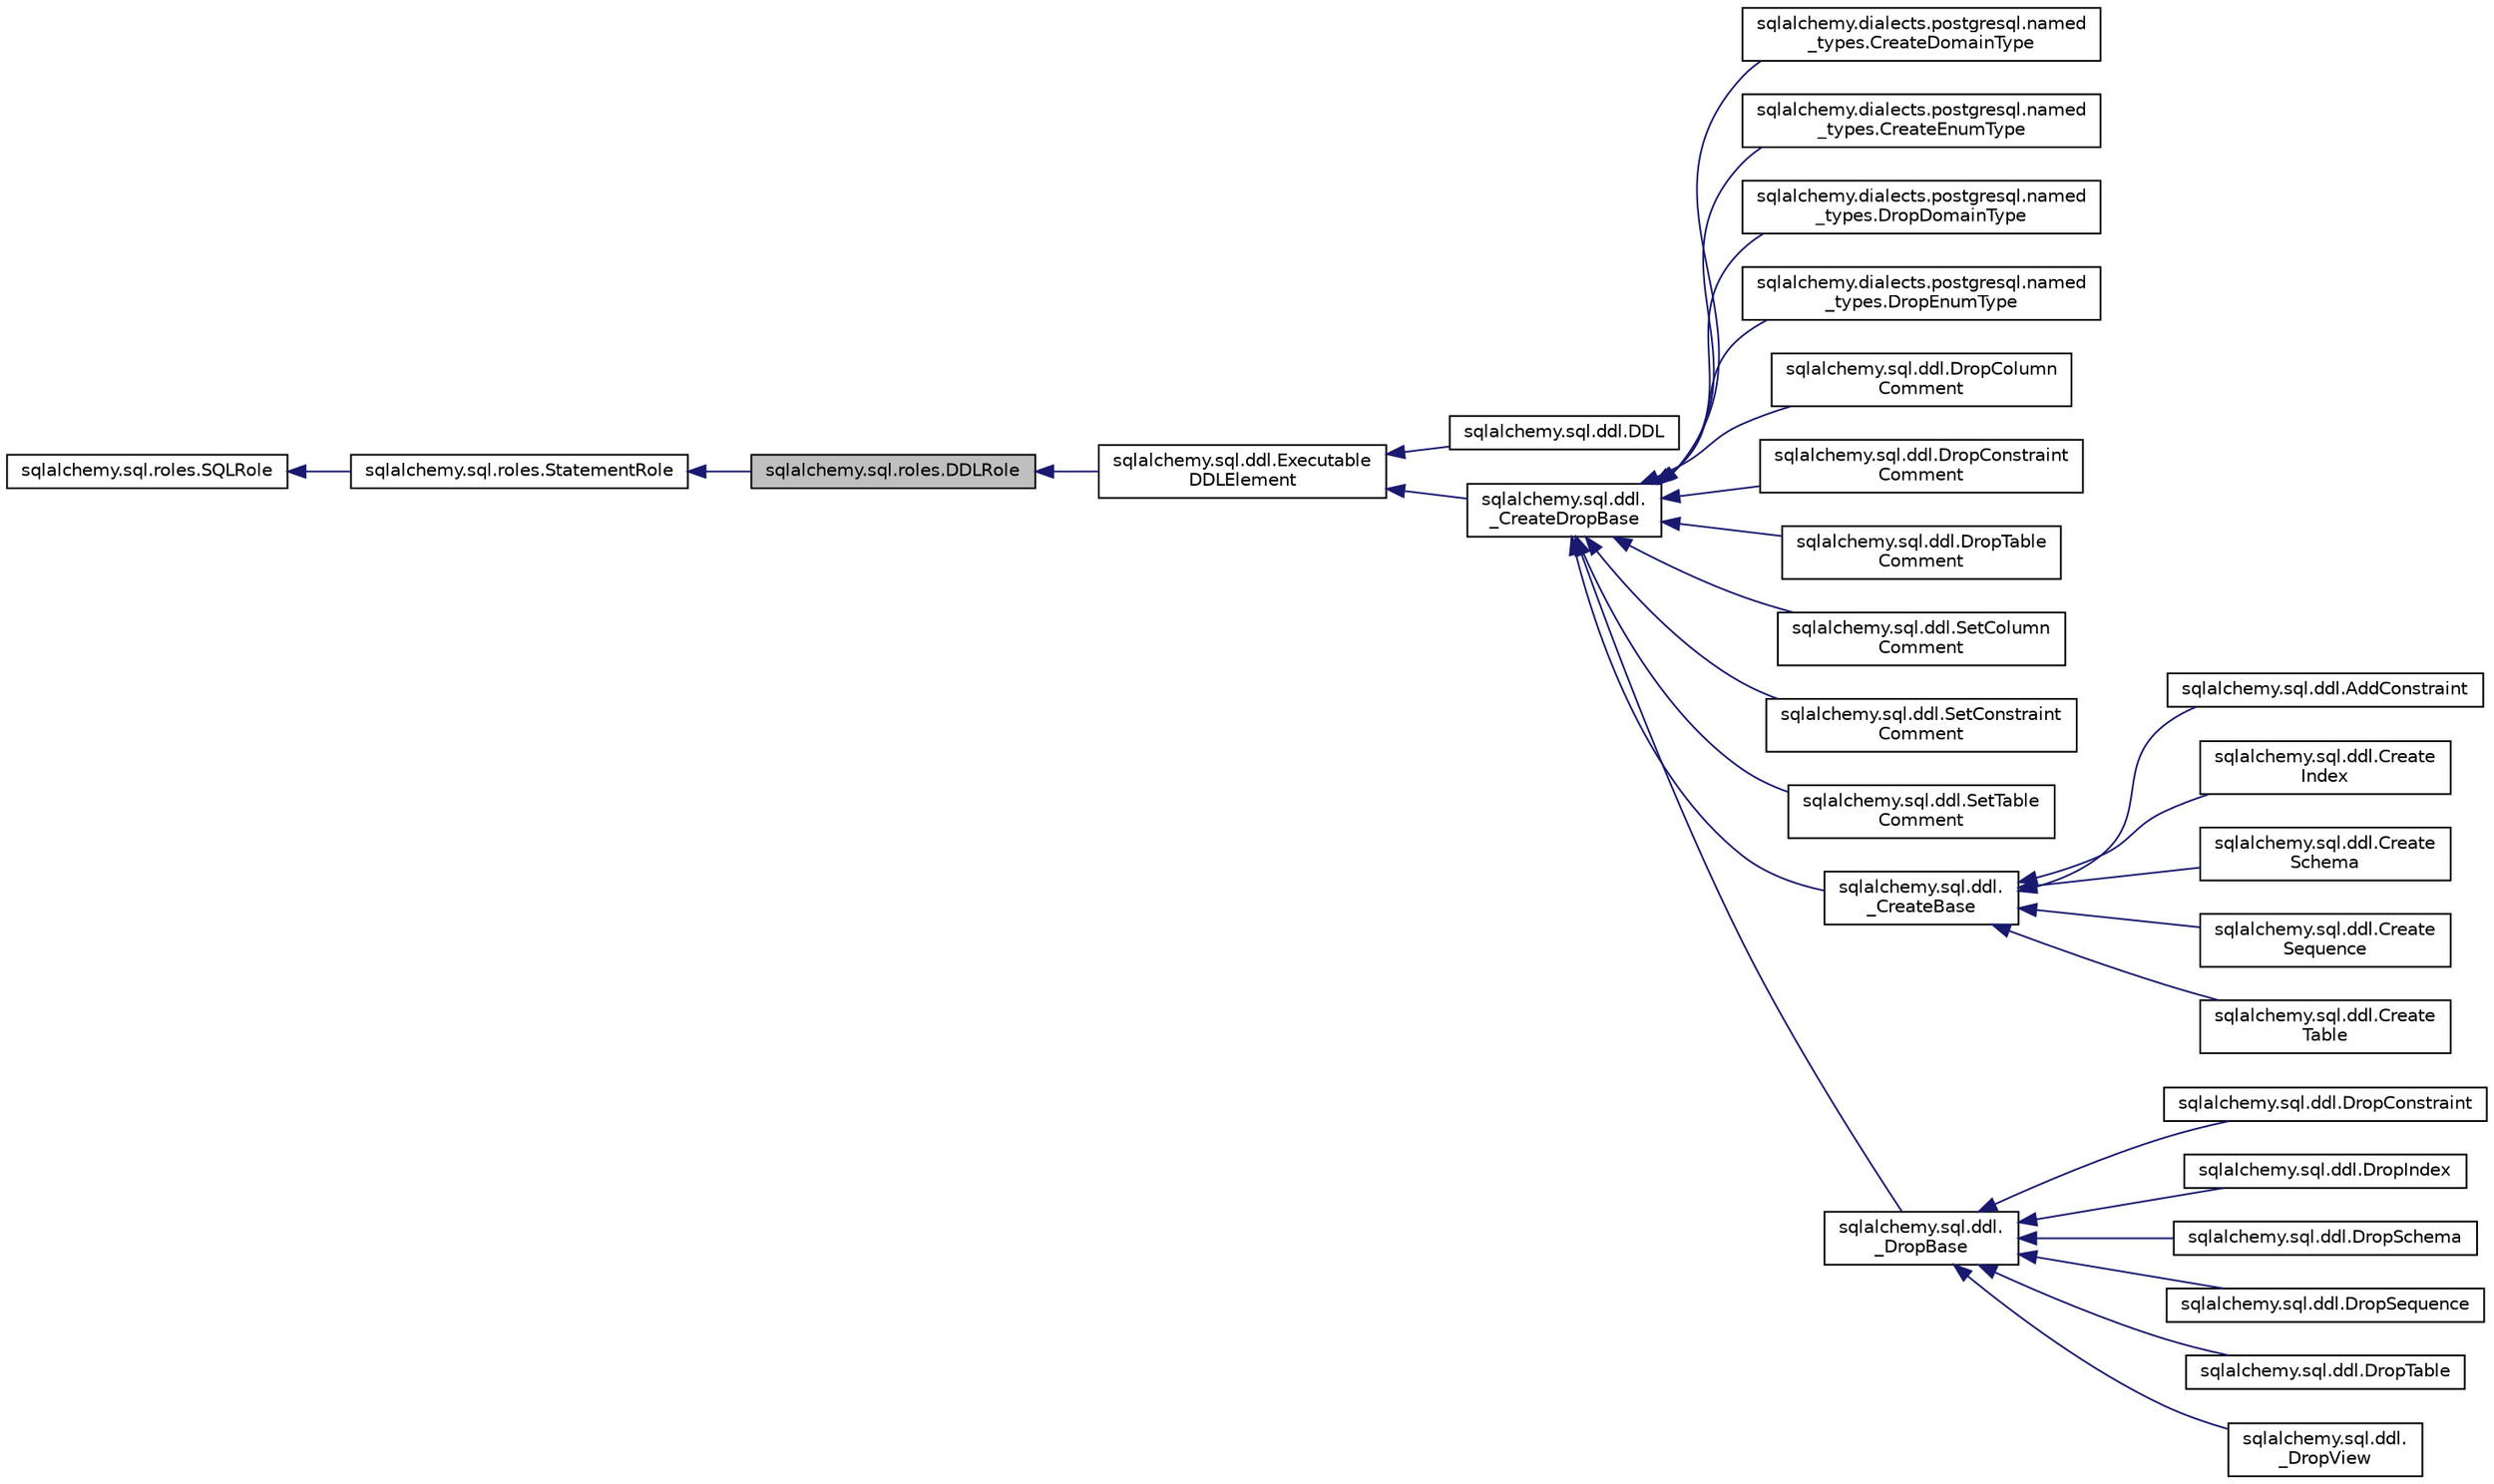 digraph "sqlalchemy.sql.roles.DDLRole"
{
 // LATEX_PDF_SIZE
  edge [fontname="Helvetica",fontsize="10",labelfontname="Helvetica",labelfontsize="10"];
  node [fontname="Helvetica",fontsize="10",shape=record];
  rankdir="LR";
  Node1 [label="sqlalchemy.sql.roles.DDLRole",height=0.2,width=0.4,color="black", fillcolor="grey75", style="filled", fontcolor="black",tooltip=" "];
  Node2 -> Node1 [dir="back",color="midnightblue",fontsize="10",style="solid",fontname="Helvetica"];
  Node2 [label="sqlalchemy.sql.roles.StatementRole",height=0.2,width=0.4,color="black", fillcolor="white", style="filled",URL="$classsqlalchemy_1_1sql_1_1roles_1_1StatementRole.html",tooltip=" "];
  Node3 -> Node2 [dir="back",color="midnightblue",fontsize="10",style="solid",fontname="Helvetica"];
  Node3 [label="sqlalchemy.sql.roles.SQLRole",height=0.2,width=0.4,color="black", fillcolor="white", style="filled",URL="$classsqlalchemy_1_1sql_1_1roles_1_1SQLRole.html",tooltip=" "];
  Node1 -> Node4 [dir="back",color="midnightblue",fontsize="10",style="solid",fontname="Helvetica"];
  Node4 [label="sqlalchemy.sql.ddl.Executable\lDDLElement",height=0.2,width=0.4,color="black", fillcolor="white", style="filled",URL="$classsqlalchemy_1_1sql_1_1ddl_1_1ExecutableDDLElement.html",tooltip=" "];
  Node4 -> Node5 [dir="back",color="midnightblue",fontsize="10",style="solid",fontname="Helvetica"];
  Node5 [label="sqlalchemy.sql.ddl.DDL",height=0.2,width=0.4,color="black", fillcolor="white", style="filled",URL="$classsqlalchemy_1_1sql_1_1ddl_1_1DDL.html",tooltip=" "];
  Node4 -> Node6 [dir="back",color="midnightblue",fontsize="10",style="solid",fontname="Helvetica"];
  Node6 [label="sqlalchemy.sql.ddl.\l_CreateDropBase",height=0.2,width=0.4,color="black", fillcolor="white", style="filled",URL="$classsqlalchemy_1_1sql_1_1ddl_1_1__CreateDropBase.html",tooltip=" "];
  Node6 -> Node7 [dir="back",color="midnightblue",fontsize="10",style="solid",fontname="Helvetica"];
  Node7 [label="sqlalchemy.dialects.postgresql.named\l_types.CreateDomainType",height=0.2,width=0.4,color="black", fillcolor="white", style="filled",URL="$classsqlalchemy_1_1dialects_1_1postgresql_1_1named__types_1_1CreateDomainType.html",tooltip=" "];
  Node6 -> Node8 [dir="back",color="midnightblue",fontsize="10",style="solid",fontname="Helvetica"];
  Node8 [label="sqlalchemy.dialects.postgresql.named\l_types.CreateEnumType",height=0.2,width=0.4,color="black", fillcolor="white", style="filled",URL="$classsqlalchemy_1_1dialects_1_1postgresql_1_1named__types_1_1CreateEnumType.html",tooltip=" "];
  Node6 -> Node9 [dir="back",color="midnightblue",fontsize="10",style="solid",fontname="Helvetica"];
  Node9 [label="sqlalchemy.dialects.postgresql.named\l_types.DropDomainType",height=0.2,width=0.4,color="black", fillcolor="white", style="filled",URL="$classsqlalchemy_1_1dialects_1_1postgresql_1_1named__types_1_1DropDomainType.html",tooltip=" "];
  Node6 -> Node10 [dir="back",color="midnightblue",fontsize="10",style="solid",fontname="Helvetica"];
  Node10 [label="sqlalchemy.dialects.postgresql.named\l_types.DropEnumType",height=0.2,width=0.4,color="black", fillcolor="white", style="filled",URL="$classsqlalchemy_1_1dialects_1_1postgresql_1_1named__types_1_1DropEnumType.html",tooltip=" "];
  Node6 -> Node11 [dir="back",color="midnightblue",fontsize="10",style="solid",fontname="Helvetica"];
  Node11 [label="sqlalchemy.sql.ddl.DropColumn\lComment",height=0.2,width=0.4,color="black", fillcolor="white", style="filled",URL="$classsqlalchemy_1_1sql_1_1ddl_1_1DropColumnComment.html",tooltip=" "];
  Node6 -> Node12 [dir="back",color="midnightblue",fontsize="10",style="solid",fontname="Helvetica"];
  Node12 [label="sqlalchemy.sql.ddl.DropConstraint\lComment",height=0.2,width=0.4,color="black", fillcolor="white", style="filled",URL="$classsqlalchemy_1_1sql_1_1ddl_1_1DropConstraintComment.html",tooltip=" "];
  Node6 -> Node13 [dir="back",color="midnightblue",fontsize="10",style="solid",fontname="Helvetica"];
  Node13 [label="sqlalchemy.sql.ddl.DropTable\lComment",height=0.2,width=0.4,color="black", fillcolor="white", style="filled",URL="$classsqlalchemy_1_1sql_1_1ddl_1_1DropTableComment.html",tooltip=" "];
  Node6 -> Node14 [dir="back",color="midnightblue",fontsize="10",style="solid",fontname="Helvetica"];
  Node14 [label="sqlalchemy.sql.ddl.SetColumn\lComment",height=0.2,width=0.4,color="black", fillcolor="white", style="filled",URL="$classsqlalchemy_1_1sql_1_1ddl_1_1SetColumnComment.html",tooltip=" "];
  Node6 -> Node15 [dir="back",color="midnightblue",fontsize="10",style="solid",fontname="Helvetica"];
  Node15 [label="sqlalchemy.sql.ddl.SetConstraint\lComment",height=0.2,width=0.4,color="black", fillcolor="white", style="filled",URL="$classsqlalchemy_1_1sql_1_1ddl_1_1SetConstraintComment.html",tooltip=" "];
  Node6 -> Node16 [dir="back",color="midnightblue",fontsize="10",style="solid",fontname="Helvetica"];
  Node16 [label="sqlalchemy.sql.ddl.SetTable\lComment",height=0.2,width=0.4,color="black", fillcolor="white", style="filled",URL="$classsqlalchemy_1_1sql_1_1ddl_1_1SetTableComment.html",tooltip=" "];
  Node6 -> Node17 [dir="back",color="midnightblue",fontsize="10",style="solid",fontname="Helvetica"];
  Node17 [label="sqlalchemy.sql.ddl.\l_CreateBase",height=0.2,width=0.4,color="black", fillcolor="white", style="filled",URL="$classsqlalchemy_1_1sql_1_1ddl_1_1__CreateBase.html",tooltip=" "];
  Node17 -> Node18 [dir="back",color="midnightblue",fontsize="10",style="solid",fontname="Helvetica"];
  Node18 [label="sqlalchemy.sql.ddl.AddConstraint",height=0.2,width=0.4,color="black", fillcolor="white", style="filled",URL="$classsqlalchemy_1_1sql_1_1ddl_1_1AddConstraint.html",tooltip=" "];
  Node17 -> Node19 [dir="back",color="midnightblue",fontsize="10",style="solid",fontname="Helvetica"];
  Node19 [label="sqlalchemy.sql.ddl.Create\lIndex",height=0.2,width=0.4,color="black", fillcolor="white", style="filled",URL="$classsqlalchemy_1_1sql_1_1ddl_1_1CreateIndex.html",tooltip=" "];
  Node17 -> Node20 [dir="back",color="midnightblue",fontsize="10",style="solid",fontname="Helvetica"];
  Node20 [label="sqlalchemy.sql.ddl.Create\lSchema",height=0.2,width=0.4,color="black", fillcolor="white", style="filled",URL="$classsqlalchemy_1_1sql_1_1ddl_1_1CreateSchema.html",tooltip=" "];
  Node17 -> Node21 [dir="back",color="midnightblue",fontsize="10",style="solid",fontname="Helvetica"];
  Node21 [label="sqlalchemy.sql.ddl.Create\lSequence",height=0.2,width=0.4,color="black", fillcolor="white", style="filled",URL="$classsqlalchemy_1_1sql_1_1ddl_1_1CreateSequence.html",tooltip=" "];
  Node17 -> Node22 [dir="back",color="midnightblue",fontsize="10",style="solid",fontname="Helvetica"];
  Node22 [label="sqlalchemy.sql.ddl.Create\lTable",height=0.2,width=0.4,color="black", fillcolor="white", style="filled",URL="$classsqlalchemy_1_1sql_1_1ddl_1_1CreateTable.html",tooltip=" "];
  Node6 -> Node23 [dir="back",color="midnightblue",fontsize="10",style="solid",fontname="Helvetica"];
  Node23 [label="sqlalchemy.sql.ddl.\l_DropBase",height=0.2,width=0.4,color="black", fillcolor="white", style="filled",URL="$classsqlalchemy_1_1sql_1_1ddl_1_1__DropBase.html",tooltip=" "];
  Node23 -> Node24 [dir="back",color="midnightblue",fontsize="10",style="solid",fontname="Helvetica"];
  Node24 [label="sqlalchemy.sql.ddl.DropConstraint",height=0.2,width=0.4,color="black", fillcolor="white", style="filled",URL="$classsqlalchemy_1_1sql_1_1ddl_1_1DropConstraint.html",tooltip=" "];
  Node23 -> Node25 [dir="back",color="midnightblue",fontsize="10",style="solid",fontname="Helvetica"];
  Node25 [label="sqlalchemy.sql.ddl.DropIndex",height=0.2,width=0.4,color="black", fillcolor="white", style="filled",URL="$classsqlalchemy_1_1sql_1_1ddl_1_1DropIndex.html",tooltip=" "];
  Node23 -> Node26 [dir="back",color="midnightblue",fontsize="10",style="solid",fontname="Helvetica"];
  Node26 [label="sqlalchemy.sql.ddl.DropSchema",height=0.2,width=0.4,color="black", fillcolor="white", style="filled",URL="$classsqlalchemy_1_1sql_1_1ddl_1_1DropSchema.html",tooltip=" "];
  Node23 -> Node27 [dir="back",color="midnightblue",fontsize="10",style="solid",fontname="Helvetica"];
  Node27 [label="sqlalchemy.sql.ddl.DropSequence",height=0.2,width=0.4,color="black", fillcolor="white", style="filled",URL="$classsqlalchemy_1_1sql_1_1ddl_1_1DropSequence.html",tooltip=" "];
  Node23 -> Node28 [dir="back",color="midnightblue",fontsize="10",style="solid",fontname="Helvetica"];
  Node28 [label="sqlalchemy.sql.ddl.DropTable",height=0.2,width=0.4,color="black", fillcolor="white", style="filled",URL="$classsqlalchemy_1_1sql_1_1ddl_1_1DropTable.html",tooltip=" "];
  Node23 -> Node29 [dir="back",color="midnightblue",fontsize="10",style="solid",fontname="Helvetica"];
  Node29 [label="sqlalchemy.sql.ddl.\l_DropView",height=0.2,width=0.4,color="black", fillcolor="white", style="filled",URL="$classsqlalchemy_1_1sql_1_1ddl_1_1__DropView.html",tooltip=" "];
}

